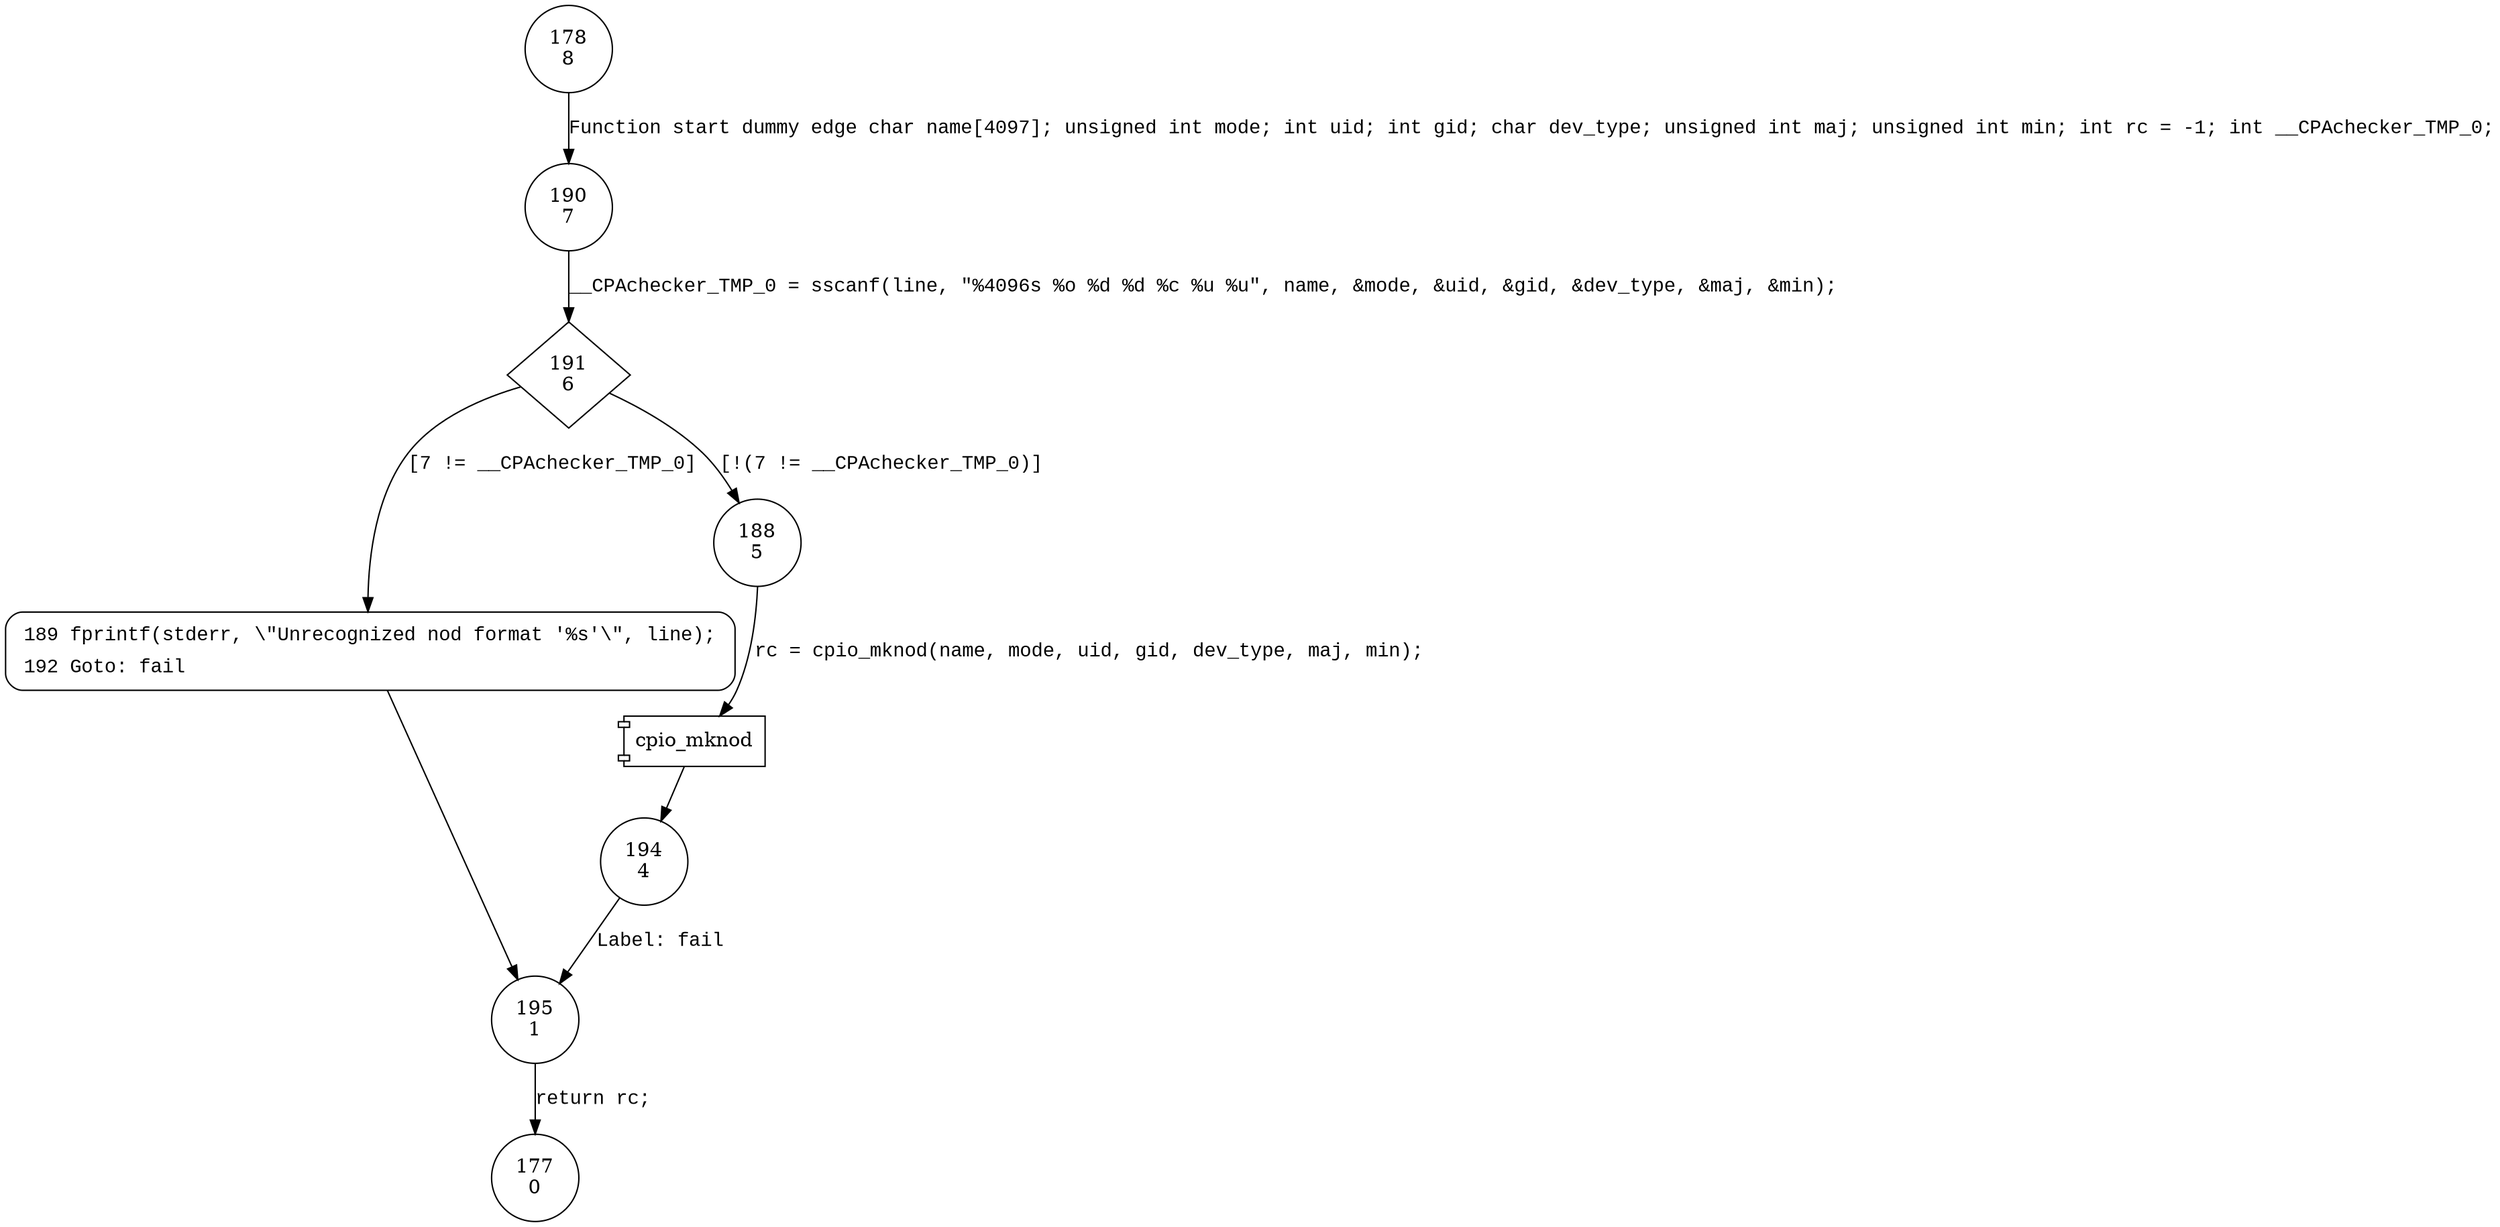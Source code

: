 digraph cpio_mknod_line {
178 [shape="circle" label="178\n8"]
190 [shape="circle" label="190\n7"]
191 [shape="diamond" label="191\n6"]
189 [shape="circle" label="189\n3"]
188 [shape="circle" label="188\n5"]
194 [shape="circle" label="194\n4"]
195 [shape="circle" label="195\n1"]
177 [shape="circle" label="177\n0"]
189 [style="filled,bold" penwidth="1" fillcolor="white" fontname="Courier New" shape="Mrecord" label=<<table border="0" cellborder="0" cellpadding="3" bgcolor="white"><tr><td align="right">189</td><td align="left">fprintf(stderr, \"Unrecognized nod format '%s'\", line);</td></tr><tr><td align="right">192</td><td align="left">Goto: fail</td></tr></table>>]
189 -> 195[label=""]
178 -> 190 [label="Function start dummy edge char name[4097]; unsigned int mode; int uid; int gid; char dev_type; unsigned int maj; unsigned int min; int rc = -1; int __CPAchecker_TMP_0;" fontname="Courier New"]
191 -> 189 [label="[7 != __CPAchecker_TMP_0]" fontname="Courier New"]
191 -> 188 [label="[!(7 != __CPAchecker_TMP_0)]" fontname="Courier New"]
100013 [shape="component" label="cpio_mknod"]
188 -> 100013 [label="rc = cpio_mknod(name, mode, uid, gid, dev_type, maj, min);" fontname="Courier New"]
100013 -> 194 [label="" fontname="Courier New"]
195 -> 177 [label="return rc;" fontname="Courier New"]
190 -> 191 [label="__CPAchecker_TMP_0 = sscanf(line, \"%4096s %o %d %d %c %u %u\", name, &mode, &uid, &gid, &dev_type, &maj, &min);" fontname="Courier New"]
194 -> 195 [label="Label: fail" fontname="Courier New"]
}